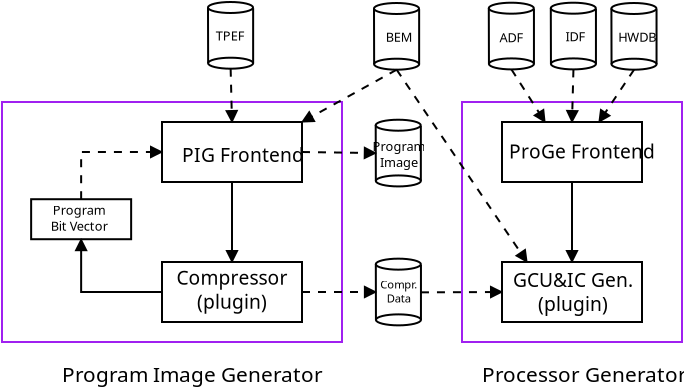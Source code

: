 <?xml version="1.0" encoding="UTF-8"?>
<dia:diagram xmlns:dia="http://www.lysator.liu.se/~alla/dia/">
  <dia:layer name="Background" visible="true">
    <dia:object type="Standard - Box" version="0" id="O0">
      <dia:attribute name="obj_pos">
        <dia:point val="11,12"/>
      </dia:attribute>
      <dia:attribute name="obj_bb">
        <dia:rectangle val="10.95,11.95;28.05,24.05"/>
      </dia:attribute>
      <dia:attribute name="elem_corner">
        <dia:point val="11,12"/>
      </dia:attribute>
      <dia:attribute name="elem_width">
        <dia:real val="17"/>
      </dia:attribute>
      <dia:attribute name="elem_height">
        <dia:real val="12"/>
      </dia:attribute>
      <dia:attribute name="border_color">
        <dia:color val="#a020f0"/>
      </dia:attribute>
      <dia:attribute name="show_background">
        <dia:boolean val="false"/>
      </dia:attribute>
    </dia:object>
    <dia:object type="Standard - Box" version="0" id="O1">
      <dia:attribute name="obj_pos">
        <dia:point val="19,13"/>
      </dia:attribute>
      <dia:attribute name="obj_bb">
        <dia:rectangle val="18.95,12.95;26.05,16.05"/>
      </dia:attribute>
      <dia:attribute name="elem_corner">
        <dia:point val="19,13"/>
      </dia:attribute>
      <dia:attribute name="elem_width">
        <dia:real val="7"/>
      </dia:attribute>
      <dia:attribute name="elem_height">
        <dia:real val="3"/>
      </dia:attribute>
      <dia:attribute name="show_background">
        <dia:boolean val="true"/>
      </dia:attribute>
    </dia:object>
    <dia:object type="Standard - Text" version="0" id="O2">
      <dia:attribute name="obj_pos">
        <dia:point val="20,15"/>
      </dia:attribute>
      <dia:attribute name="obj_bb">
        <dia:rectangle val="20,14.1;25.4,15.5"/>
      </dia:attribute>
      <dia:attribute name="text">
        <dia:composite type="text">
          <dia:attribute name="string">
            <dia:string>#PIG Frontend#</dia:string>
          </dia:attribute>
          <dia:attribute name="font">
            <dia:font family="sans" style="0" name="Helvetica"/>
          </dia:attribute>
          <dia:attribute name="height">
            <dia:real val="1.2"/>
          </dia:attribute>
          <dia:attribute name="pos">
            <dia:point val="20,15"/>
          </dia:attribute>
          <dia:attribute name="color">
            <dia:color val="#000000"/>
          </dia:attribute>
          <dia:attribute name="alignment">
            <dia:enum val="0"/>
          </dia:attribute>
        </dia:composite>
      </dia:attribute>
    </dia:object>
    <dia:object type="Standard - Box" version="0" id="O3">
      <dia:attribute name="obj_pos">
        <dia:point val="19,20"/>
      </dia:attribute>
      <dia:attribute name="obj_bb">
        <dia:rectangle val="18.95,19.95;26.05,23.05"/>
      </dia:attribute>
      <dia:attribute name="elem_corner">
        <dia:point val="19,20"/>
      </dia:attribute>
      <dia:attribute name="elem_width">
        <dia:real val="7"/>
      </dia:attribute>
      <dia:attribute name="elem_height">
        <dia:real val="3"/>
      </dia:attribute>
      <dia:attribute name="show_background">
        <dia:boolean val="true"/>
      </dia:attribute>
    </dia:object>
    <dia:object type="Standard - Line" version="0" id="O4">
      <dia:attribute name="obj_pos">
        <dia:point val="22.5,16"/>
      </dia:attribute>
      <dia:attribute name="obj_bb">
        <dia:rectangle val="22,15.95;23,20.05"/>
      </dia:attribute>
      <dia:attribute name="conn_endpoints">
        <dia:point val="22.5,16"/>
        <dia:point val="22.5,20"/>
      </dia:attribute>
      <dia:attribute name="numcp">
        <dia:int val="1"/>
      </dia:attribute>
      <dia:attribute name="end_arrow">
        <dia:enum val="3"/>
      </dia:attribute>
      <dia:attribute name="end_arrow_length">
        <dia:real val="0.5"/>
      </dia:attribute>
      <dia:attribute name="end_arrow_width">
        <dia:real val="0.5"/>
      </dia:attribute>
      <dia:connections>
        <dia:connection handle="0" to="O1" connection="6"/>
        <dia:connection handle="1" to="O3" connection="1"/>
      </dia:connections>
    </dia:object>
    <dia:object type="Standard - Text" version="0" id="O5">
      <dia:attribute name="obj_pos">
        <dia:point val="22.501,21.139"/>
      </dia:attribute>
      <dia:attribute name="obj_bb">
        <dia:rectangle val="20.051,20.239;24.951,22.839"/>
      </dia:attribute>
      <dia:attribute name="text">
        <dia:composite type="text">
          <dia:attribute name="string">
            <dia:string>#Compressor
(plugin)#</dia:string>
          </dia:attribute>
          <dia:attribute name="font">
            <dia:font family="sans" style="0" name="Helvetica"/>
          </dia:attribute>
          <dia:attribute name="height">
            <dia:real val="1.2"/>
          </dia:attribute>
          <dia:attribute name="pos">
            <dia:point val="22.501,21.139"/>
          </dia:attribute>
          <dia:attribute name="color">
            <dia:color val="#000000"/>
          </dia:attribute>
          <dia:attribute name="alignment">
            <dia:enum val="1"/>
          </dia:attribute>
        </dia:composite>
      </dia:attribute>
    </dia:object>
    <dia:object type="Standard - ZigZagLine" version="0" id="O6">
      <dia:attribute name="obj_pos">
        <dia:point val="14.957,16.861"/>
      </dia:attribute>
      <dia:attribute name="obj_bb">
        <dia:rectangle val="14.908,14;19.05,16.911"/>
      </dia:attribute>
      <dia:attribute name="orth_points">
        <dia:point val="14.957,16.861"/>
        <dia:point val="14.957,14.5"/>
        <dia:point val="19,14.5"/>
      </dia:attribute>
      <dia:attribute name="orth_orient">
        <dia:enum val="1"/>
        <dia:enum val="0"/>
      </dia:attribute>
      <dia:attribute name="line_style">
        <dia:enum val="1"/>
      </dia:attribute>
      <dia:attribute name="end_arrow">
        <dia:enum val="3"/>
      </dia:attribute>
      <dia:attribute name="end_arrow_length">
        <dia:real val="0.5"/>
      </dia:attribute>
      <dia:attribute name="end_arrow_width">
        <dia:real val="0.5"/>
      </dia:attribute>
      <dia:attribute name="dashlength">
        <dia:real val="0.4"/>
      </dia:attribute>
      <dia:connections>
        <dia:connection handle="0" to="O20" connection="1"/>
        <dia:connection handle="1" to="O1" connection="3"/>
      </dia:connections>
    </dia:object>
    <dia:object type="Standard - Text" version="0" id="O7">
      <dia:attribute name="obj_pos">
        <dia:point val="16.638,8.818"/>
      </dia:attribute>
      <dia:attribute name="obj_bb">
        <dia:rectangle val="16.638,8.218;16.638,9.168"/>
      </dia:attribute>
      <dia:attribute name="text">
        <dia:composite type="text">
          <dia:attribute name="string">
            <dia:string>##</dia:string>
          </dia:attribute>
          <dia:attribute name="font">
            <dia:font family="sans" style="0" name="Helvetica"/>
          </dia:attribute>
          <dia:attribute name="height">
            <dia:real val="0.8"/>
          </dia:attribute>
          <dia:attribute name="pos">
            <dia:point val="16.638,8.818"/>
          </dia:attribute>
          <dia:attribute name="color">
            <dia:color val="#000000"/>
          </dia:attribute>
          <dia:attribute name="alignment">
            <dia:enum val="0"/>
          </dia:attribute>
        </dia:composite>
      </dia:attribute>
    </dia:object>
    <dia:group>
      <dia:group>
        <dia:object type="Standard - Ellipse" version="0" id="O8">
          <dia:attribute name="obj_pos">
            <dia:point val="29.6,7.05"/>
          </dia:attribute>
          <dia:attribute name="obj_bb">
            <dia:rectangle val="29.55,7;31.9,7.65"/>
          </dia:attribute>
          <dia:attribute name="elem_corner">
            <dia:point val="29.6,7.05"/>
          </dia:attribute>
          <dia:attribute name="elem_width">
            <dia:real val="2.25"/>
          </dia:attribute>
          <dia:attribute name="elem_height">
            <dia:real val="0.55"/>
          </dia:attribute>
        </dia:object>
        <dia:object type="Standard - Ellipse" version="0" id="O9">
          <dia:attribute name="obj_pos">
            <dia:point val="29.607,9.835"/>
          </dia:attribute>
          <dia:attribute name="obj_bb">
            <dia:rectangle val="29.557,9.785;31.907,10.435"/>
          </dia:attribute>
          <dia:attribute name="elem_corner">
            <dia:point val="29.607,9.835"/>
          </dia:attribute>
          <dia:attribute name="elem_width">
            <dia:real val="2.25"/>
          </dia:attribute>
          <dia:attribute name="elem_height">
            <dia:real val="0.55"/>
          </dia:attribute>
        </dia:object>
        <dia:object type="Standard - Line" version="0" id="O10">
          <dia:attribute name="obj_pos">
            <dia:point val="29.6,7.325"/>
          </dia:attribute>
          <dia:attribute name="obj_bb">
            <dia:rectangle val="29.55,7.275;29.657,10.161"/>
          </dia:attribute>
          <dia:attribute name="conn_endpoints">
            <dia:point val="29.6,7.325"/>
            <dia:point val="29.607,10.11"/>
          </dia:attribute>
          <dia:attribute name="numcp">
            <dia:int val="1"/>
          </dia:attribute>
          <dia:connections>
            <dia:connection handle="0" to="O8" connection="3"/>
            <dia:connection handle="1" to="O9" connection="3"/>
          </dia:connections>
        </dia:object>
        <dia:object type="Standard - Line" version="0" id="O11">
          <dia:attribute name="obj_pos">
            <dia:point val="31.857,7.357"/>
          </dia:attribute>
          <dia:attribute name="obj_bb">
            <dia:rectangle val="31.807,7.307;31.907,10.16"/>
          </dia:attribute>
          <dia:attribute name="conn_endpoints">
            <dia:point val="31.857,7.357"/>
            <dia:point val="31.857,10.11"/>
          </dia:attribute>
          <dia:attribute name="numcp">
            <dia:int val="1"/>
          </dia:attribute>
          <dia:connections>
            <dia:connection handle="1" to="O9" connection="4"/>
          </dia:connections>
        </dia:object>
      </dia:group>
      <dia:object type="Standard - Text" version="0" id="O12">
        <dia:attribute name="obj_pos">
          <dia:point val="30.191,8.993"/>
        </dia:attribute>
        <dia:attribute name="obj_bb">
          <dia:rectangle val="30.191,8.393;31.491,9.343"/>
        </dia:attribute>
        <dia:attribute name="text">
          <dia:composite type="text">
            <dia:attribute name="string">
              <dia:string>#BEM#</dia:string>
            </dia:attribute>
            <dia:attribute name="font">
              <dia:font family="sans" style="0" name="Helvetica"/>
            </dia:attribute>
            <dia:attribute name="height">
              <dia:real val="0.8"/>
            </dia:attribute>
            <dia:attribute name="pos">
              <dia:point val="30.191,8.993"/>
            </dia:attribute>
            <dia:attribute name="color">
              <dia:color val="#000000"/>
            </dia:attribute>
            <dia:attribute name="alignment">
              <dia:enum val="0"/>
            </dia:attribute>
          </dia:composite>
        </dia:attribute>
      </dia:object>
    </dia:group>
    <dia:group>
      <dia:group>
        <dia:object type="Standard - Ellipse" version="0" id="O13">
          <dia:attribute name="obj_pos">
            <dia:point val="21.3,7"/>
          </dia:attribute>
          <dia:attribute name="obj_bb">
            <dia:rectangle val="21.25,6.95;23.6,7.6"/>
          </dia:attribute>
          <dia:attribute name="elem_corner">
            <dia:point val="21.3,7"/>
          </dia:attribute>
          <dia:attribute name="elem_width">
            <dia:real val="2.25"/>
          </dia:attribute>
          <dia:attribute name="elem_height">
            <dia:real val="0.55"/>
          </dia:attribute>
        </dia:object>
        <dia:object type="Standard - Ellipse" version="0" id="O14">
          <dia:attribute name="obj_pos">
            <dia:point val="21.307,9.785"/>
          </dia:attribute>
          <dia:attribute name="obj_bb">
            <dia:rectangle val="21.257,9.735;23.607,10.385"/>
          </dia:attribute>
          <dia:attribute name="elem_corner">
            <dia:point val="21.307,9.785"/>
          </dia:attribute>
          <dia:attribute name="elem_width">
            <dia:real val="2.25"/>
          </dia:attribute>
          <dia:attribute name="elem_height">
            <dia:real val="0.55"/>
          </dia:attribute>
        </dia:object>
        <dia:object type="Standard - Line" version="0" id="O15">
          <dia:attribute name="obj_pos">
            <dia:point val="21.3,7.275"/>
          </dia:attribute>
          <dia:attribute name="obj_bb">
            <dia:rectangle val="21.25,7.225;21.357,10.111"/>
          </dia:attribute>
          <dia:attribute name="conn_endpoints">
            <dia:point val="21.3,7.275"/>
            <dia:point val="21.307,10.06"/>
          </dia:attribute>
          <dia:attribute name="numcp">
            <dia:int val="1"/>
          </dia:attribute>
          <dia:connections>
            <dia:connection handle="0" to="O13" connection="3"/>
            <dia:connection handle="1" to="O14" connection="3"/>
          </dia:connections>
        </dia:object>
        <dia:object type="Standard - Line" version="0" id="O16">
          <dia:attribute name="obj_pos">
            <dia:point val="23.557,7.307"/>
          </dia:attribute>
          <dia:attribute name="obj_bb">
            <dia:rectangle val="23.507,7.257;23.607,10.11"/>
          </dia:attribute>
          <dia:attribute name="conn_endpoints">
            <dia:point val="23.557,7.307"/>
            <dia:point val="23.557,10.06"/>
          </dia:attribute>
          <dia:attribute name="numcp">
            <dia:int val="1"/>
          </dia:attribute>
          <dia:connections>
            <dia:connection handle="1" to="O14" connection="4"/>
          </dia:connections>
        </dia:object>
      </dia:group>
      <dia:object type="Standard - Text" version="0" id="O17">
        <dia:attribute name="obj_pos">
          <dia:point val="21.684,8.925"/>
        </dia:attribute>
        <dia:attribute name="obj_bb">
          <dia:rectangle val="21.684,8.325;23.184,9.275"/>
        </dia:attribute>
        <dia:attribute name="text">
          <dia:composite type="text">
            <dia:attribute name="string">
              <dia:string>#TPEF#</dia:string>
            </dia:attribute>
            <dia:attribute name="font">
              <dia:font family="sans" style="0" name="Helvetica"/>
            </dia:attribute>
            <dia:attribute name="height">
              <dia:real val="0.8"/>
            </dia:attribute>
            <dia:attribute name="pos">
              <dia:point val="21.684,8.925"/>
            </dia:attribute>
            <dia:attribute name="color">
              <dia:color val="#000000"/>
            </dia:attribute>
            <dia:attribute name="alignment">
              <dia:enum val="0"/>
            </dia:attribute>
          </dia:composite>
        </dia:attribute>
      </dia:object>
    </dia:group>
    <dia:object type="Standard - Line" version="0" id="O18">
      <dia:attribute name="obj_pos">
        <dia:point val="30.732,10.385"/>
      </dia:attribute>
      <dia:attribute name="obj_bb">
        <dia:rectangle val="25.714,10.318;30.799,13.462"/>
      </dia:attribute>
      <dia:attribute name="conn_endpoints">
        <dia:point val="30.732,10.385"/>
        <dia:point val="26,13"/>
      </dia:attribute>
      <dia:attribute name="numcp">
        <dia:int val="1"/>
      </dia:attribute>
      <dia:attribute name="line_style">
        <dia:enum val="1"/>
      </dia:attribute>
      <dia:attribute name="end_arrow">
        <dia:enum val="3"/>
      </dia:attribute>
      <dia:attribute name="end_arrow_length">
        <dia:real val="0.5"/>
      </dia:attribute>
      <dia:attribute name="end_arrow_width">
        <dia:real val="0.5"/>
      </dia:attribute>
      <dia:attribute name="dashlength">
        <dia:real val="0.4"/>
      </dia:attribute>
      <dia:connections>
        <dia:connection handle="0" to="O9" connection="6"/>
        <dia:connection handle="1" to="O1" connection="2"/>
      </dia:connections>
    </dia:object>
    <dia:object type="Standard - Line" version="0" id="O19">
      <dia:attribute name="obj_pos">
        <dia:point val="22.432,10.335"/>
      </dia:attribute>
      <dia:attribute name="obj_bb">
        <dia:rectangle val="21.999,10.284;23.001,13.063"/>
      </dia:attribute>
      <dia:attribute name="conn_endpoints">
        <dia:point val="22.432,10.335"/>
        <dia:point val="22.5,13"/>
      </dia:attribute>
      <dia:attribute name="numcp">
        <dia:int val="1"/>
      </dia:attribute>
      <dia:attribute name="line_style">
        <dia:enum val="1"/>
      </dia:attribute>
      <dia:attribute name="end_arrow">
        <dia:enum val="3"/>
      </dia:attribute>
      <dia:attribute name="end_arrow_length">
        <dia:real val="0.5"/>
      </dia:attribute>
      <dia:attribute name="end_arrow_width">
        <dia:real val="0.5"/>
      </dia:attribute>
      <dia:attribute name="dashlength">
        <dia:real val="0.4"/>
      </dia:attribute>
      <dia:connections>
        <dia:connection handle="0" to="O14" connection="6"/>
        <dia:connection handle="1" to="O1" connection="1"/>
      </dia:connections>
    </dia:object>
    <dia:object type="Standard - Box" version="0" id="O20">
      <dia:attribute name="obj_pos">
        <dia:point val="12.457,16.861"/>
      </dia:attribute>
      <dia:attribute name="obj_bb">
        <dia:rectangle val="12.408,16.811;17.508,18.911"/>
      </dia:attribute>
      <dia:attribute name="elem_corner">
        <dia:point val="12.457,16.861"/>
      </dia:attribute>
      <dia:attribute name="elem_width">
        <dia:real val="5"/>
      </dia:attribute>
      <dia:attribute name="elem_height">
        <dia:real val="2"/>
      </dia:attribute>
      <dia:attribute name="show_background">
        <dia:boolean val="true"/>
      </dia:attribute>
    </dia:object>
    <dia:object type="Standard - Text" version="0" id="O21">
      <dia:attribute name="obj_pos">
        <dia:point val="14.859,17.638"/>
      </dia:attribute>
      <dia:attribute name="obj_bb">
        <dia:rectangle val="13.609,17.038;16.109,18.788"/>
      </dia:attribute>
      <dia:attribute name="text">
        <dia:composite type="text">
          <dia:attribute name="string">
            <dia:string>#Program
Bit Vector#</dia:string>
          </dia:attribute>
          <dia:attribute name="font">
            <dia:font family="sans" style="0" name="Helvetica"/>
          </dia:attribute>
          <dia:attribute name="height">
            <dia:real val="0.8"/>
          </dia:attribute>
          <dia:attribute name="pos">
            <dia:point val="14.859,17.638"/>
          </dia:attribute>
          <dia:attribute name="color">
            <dia:color val="#000000"/>
          </dia:attribute>
          <dia:attribute name="alignment">
            <dia:enum val="1"/>
          </dia:attribute>
        </dia:composite>
      </dia:attribute>
    </dia:object>
    <dia:object type="Standard - ZigZagLine" version="0" id="O22">
      <dia:attribute name="obj_pos">
        <dia:point val="19,21.5"/>
      </dia:attribute>
      <dia:attribute name="obj_bb">
        <dia:rectangle val="14.457,18.811;19.05,21.55"/>
      </dia:attribute>
      <dia:attribute name="orth_points">
        <dia:point val="19,21.5"/>
        <dia:point val="14.957,21.5"/>
        <dia:point val="14.957,18.861"/>
      </dia:attribute>
      <dia:attribute name="orth_orient">
        <dia:enum val="0"/>
        <dia:enum val="1"/>
      </dia:attribute>
      <dia:attribute name="end_arrow">
        <dia:enum val="3"/>
      </dia:attribute>
      <dia:attribute name="end_arrow_length">
        <dia:real val="0.5"/>
      </dia:attribute>
      <dia:attribute name="end_arrow_width">
        <dia:real val="0.5"/>
      </dia:attribute>
      <dia:connections>
        <dia:connection handle="0" to="O3" connection="3"/>
        <dia:connection handle="1" to="O20" connection="6"/>
      </dia:connections>
    </dia:object>
    <dia:group>
      <dia:object type="Standard - Ellipse" version="0" id="O23">
        <dia:attribute name="obj_pos">
          <dia:point val="29.685,12.886"/>
        </dia:attribute>
        <dia:attribute name="obj_bb">
          <dia:rectangle val="29.635,12.836;31.985,13.486"/>
        </dia:attribute>
        <dia:attribute name="elem_corner">
          <dia:point val="29.685,12.886"/>
        </dia:attribute>
        <dia:attribute name="elem_width">
          <dia:real val="2.25"/>
        </dia:attribute>
        <dia:attribute name="elem_height">
          <dia:real val="0.55"/>
        </dia:attribute>
      </dia:object>
      <dia:object type="Standard - Ellipse" version="0" id="O24">
        <dia:attribute name="obj_pos">
          <dia:point val="29.692,15.671"/>
        </dia:attribute>
        <dia:attribute name="obj_bb">
          <dia:rectangle val="29.642,15.621;31.992,16.271"/>
        </dia:attribute>
        <dia:attribute name="elem_corner">
          <dia:point val="29.692,15.671"/>
        </dia:attribute>
        <dia:attribute name="elem_width">
          <dia:real val="2.25"/>
        </dia:attribute>
        <dia:attribute name="elem_height">
          <dia:real val="0.55"/>
        </dia:attribute>
      </dia:object>
      <dia:object type="Standard - Line" version="0" id="O25">
        <dia:attribute name="obj_pos">
          <dia:point val="29.685,13.161"/>
        </dia:attribute>
        <dia:attribute name="obj_bb">
          <dia:rectangle val="29.635,13.111;29.742,15.996"/>
        </dia:attribute>
        <dia:attribute name="conn_endpoints">
          <dia:point val="29.685,13.161"/>
          <dia:point val="29.692,15.946"/>
        </dia:attribute>
        <dia:attribute name="numcp">
          <dia:int val="1"/>
        </dia:attribute>
        <dia:connections>
          <dia:connection handle="0" to="O23" connection="3"/>
          <dia:connection handle="1" to="O24" connection="3"/>
        </dia:connections>
      </dia:object>
      <dia:object type="Standard - Line" version="0" id="O26">
        <dia:attribute name="obj_pos">
          <dia:point val="31.942,13.193"/>
        </dia:attribute>
        <dia:attribute name="obj_bb">
          <dia:rectangle val="31.892,13.143;31.992,15.996"/>
        </dia:attribute>
        <dia:attribute name="conn_endpoints">
          <dia:point val="31.942,13.193"/>
          <dia:point val="31.942,15.946"/>
        </dia:attribute>
        <dia:attribute name="numcp">
          <dia:int val="1"/>
        </dia:attribute>
        <dia:connections>
          <dia:connection handle="1" to="O24" connection="4"/>
        </dia:connections>
      </dia:object>
    </dia:group>
    <dia:object type="Standard - Text" version="0" id="O27">
      <dia:attribute name="obj_pos">
        <dia:point val="30.849,14.449"/>
      </dia:attribute>
      <dia:attribute name="obj_bb">
        <dia:rectangle val="29.749,13.849;31.949,15.599"/>
      </dia:attribute>
      <dia:attribute name="text">
        <dia:composite type="text">
          <dia:attribute name="string">
            <dia:string>#Program
Image#</dia:string>
          </dia:attribute>
          <dia:attribute name="font">
            <dia:font family="sans" style="0" name="Helvetica"/>
          </dia:attribute>
          <dia:attribute name="height">
            <dia:real val="0.8"/>
          </dia:attribute>
          <dia:attribute name="pos">
            <dia:point val="30.849,14.449"/>
          </dia:attribute>
          <dia:attribute name="color">
            <dia:color val="#000000"/>
          </dia:attribute>
          <dia:attribute name="alignment">
            <dia:enum val="1"/>
          </dia:attribute>
        </dia:composite>
      </dia:attribute>
    </dia:object>
    <dia:object type="Standard - Line" version="0" id="O28">
      <dia:attribute name="obj_pos">
        <dia:point val="26,14.5"/>
      </dia:attribute>
      <dia:attribute name="obj_bb">
        <dia:rectangle val="25.949,14.053;29.746,15.054"/>
      </dia:attribute>
      <dia:attribute name="conn_endpoints">
        <dia:point val="26,14.5"/>
        <dia:point val="29.688,14.554"/>
      </dia:attribute>
      <dia:attribute name="numcp">
        <dia:int val="1"/>
      </dia:attribute>
      <dia:attribute name="line_style">
        <dia:enum val="1"/>
      </dia:attribute>
      <dia:attribute name="end_arrow">
        <dia:enum val="3"/>
      </dia:attribute>
      <dia:attribute name="end_arrow_length">
        <dia:real val="0.5"/>
      </dia:attribute>
      <dia:attribute name="end_arrow_width">
        <dia:real val="0.5"/>
      </dia:attribute>
      <dia:attribute name="dashlength">
        <dia:real val="0.4"/>
      </dia:attribute>
      <dia:connections>
        <dia:connection handle="0" to="O1" connection="4"/>
        <dia:connection handle="1" to="O25" connection="0"/>
      </dia:connections>
    </dia:object>
    <dia:group>
      <dia:object type="Standard - Ellipse" version="0" id="O29">
        <dia:attribute name="obj_pos">
          <dia:point val="29.691,19.833"/>
        </dia:attribute>
        <dia:attribute name="obj_bb">
          <dia:rectangle val="29.641,19.783;31.991,20.433"/>
        </dia:attribute>
        <dia:attribute name="elem_corner">
          <dia:point val="29.691,19.833"/>
        </dia:attribute>
        <dia:attribute name="elem_width">
          <dia:real val="2.25"/>
        </dia:attribute>
        <dia:attribute name="elem_height">
          <dia:real val="0.55"/>
        </dia:attribute>
      </dia:object>
      <dia:object type="Standard - Ellipse" version="0" id="O30">
        <dia:attribute name="obj_pos">
          <dia:point val="29.697,22.618"/>
        </dia:attribute>
        <dia:attribute name="obj_bb">
          <dia:rectangle val="29.647,22.568;31.997,23.218"/>
        </dia:attribute>
        <dia:attribute name="elem_corner">
          <dia:point val="29.697,22.618"/>
        </dia:attribute>
        <dia:attribute name="elem_width">
          <dia:real val="2.25"/>
        </dia:attribute>
        <dia:attribute name="elem_height">
          <dia:real val="0.55"/>
        </dia:attribute>
      </dia:object>
      <dia:object type="Standard - Line" version="0" id="O31">
        <dia:attribute name="obj_pos">
          <dia:point val="29.691,20.108"/>
        </dia:attribute>
        <dia:attribute name="obj_bb">
          <dia:rectangle val="29.641,20.058;29.747,22.943"/>
        </dia:attribute>
        <dia:attribute name="conn_endpoints">
          <dia:point val="29.691,20.108"/>
          <dia:point val="29.697,22.893"/>
        </dia:attribute>
        <dia:attribute name="numcp">
          <dia:int val="1"/>
        </dia:attribute>
        <dia:connections>
          <dia:connection handle="0" to="O29" connection="3"/>
          <dia:connection handle="1" to="O30" connection="3"/>
        </dia:connections>
      </dia:object>
      <dia:object type="Standard - Line" version="0" id="O32">
        <dia:attribute name="obj_pos">
          <dia:point val="31.948,20.14"/>
        </dia:attribute>
        <dia:attribute name="obj_bb">
          <dia:rectangle val="31.897,20.09;31.998,22.943"/>
        </dia:attribute>
        <dia:attribute name="conn_endpoints">
          <dia:point val="31.948,20.14"/>
          <dia:point val="31.947,22.893"/>
        </dia:attribute>
        <dia:attribute name="numcp">
          <dia:int val="1"/>
        </dia:attribute>
        <dia:connections>
          <dia:connection handle="1" to="O30" connection="4"/>
        </dia:connections>
      </dia:object>
    </dia:group>
    <dia:object type="Standard - Text" version="0" id="O33">
      <dia:attribute name="obj_pos">
        <dia:point val="30.838,21.33"/>
      </dia:attribute>
      <dia:attribute name="obj_bb">
        <dia:rectangle val="29.988,20.78;31.688,22.33"/>
      </dia:attribute>
      <dia:attribute name="text">
        <dia:composite type="text">
          <dia:attribute name="string">
            <dia:string>#Compr.
Data#</dia:string>
          </dia:attribute>
          <dia:attribute name="font">
            <dia:font family="sans" style="0" name="Helvetica"/>
          </dia:attribute>
          <dia:attribute name="height">
            <dia:real val="0.7"/>
          </dia:attribute>
          <dia:attribute name="pos">
            <dia:point val="30.838,21.33"/>
          </dia:attribute>
          <dia:attribute name="color">
            <dia:color val="#000000"/>
          </dia:attribute>
          <dia:attribute name="alignment">
            <dia:enum val="1"/>
          </dia:attribute>
        </dia:composite>
      </dia:attribute>
    </dia:object>
    <dia:object type="Standard - Line" version="0" id="O34">
      <dia:attribute name="obj_pos">
        <dia:point val="26,21.5"/>
      </dia:attribute>
      <dia:attribute name="obj_bb">
        <dia:rectangle val="25.95,21.0;29.744,22.0"/>
      </dia:attribute>
      <dia:attribute name="conn_endpoints">
        <dia:point val="26,21.5"/>
        <dia:point val="29.694,21.5"/>
      </dia:attribute>
      <dia:attribute name="numcp">
        <dia:int val="1"/>
      </dia:attribute>
      <dia:attribute name="line_style">
        <dia:enum val="1"/>
      </dia:attribute>
      <dia:attribute name="end_arrow">
        <dia:enum val="3"/>
      </dia:attribute>
      <dia:attribute name="end_arrow_length">
        <dia:real val="0.5"/>
      </dia:attribute>
      <dia:attribute name="end_arrow_width">
        <dia:real val="0.5"/>
      </dia:attribute>
      <dia:attribute name="dashlength">
        <dia:real val="0.4"/>
      </dia:attribute>
      <dia:connections>
        <dia:connection handle="0" to="O3" connection="4"/>
        <dia:connection handle="1" to="O31" connection="0"/>
      </dia:connections>
    </dia:object>
    <dia:object type="Standard - Line" version="0" id="O35">
      <dia:attribute name="obj_pos">
        <dia:point val="31.948,21.517"/>
      </dia:attribute>
      <dia:attribute name="obj_bb">
        <dia:rectangle val="31.897,21.0;36.052,22.0"/>
      </dia:attribute>
      <dia:attribute name="conn_endpoints">
        <dia:point val="31.948,21.517"/>
        <dia:point val="36,21.5"/>
      </dia:attribute>
      <dia:attribute name="numcp">
        <dia:int val="1"/>
      </dia:attribute>
      <dia:attribute name="line_style">
        <dia:enum val="1"/>
      </dia:attribute>
      <dia:attribute name="end_arrow">
        <dia:enum val="3"/>
      </dia:attribute>
      <dia:attribute name="end_arrow_length">
        <dia:real val="0.5"/>
      </dia:attribute>
      <dia:attribute name="end_arrow_width">
        <dia:real val="0.5"/>
      </dia:attribute>
      <dia:attribute name="dashlength">
        <dia:real val="0.4"/>
      </dia:attribute>
      <dia:connections>
        <dia:connection handle="0" to="O32" connection="0"/>
        <dia:connection handle="1" to="O36" connection="3"/>
      </dia:connections>
    </dia:object>
    <dia:group>
      <dia:object type="Standard - Box" version="0" id="O36">
        <dia:attribute name="obj_pos">
          <dia:point val="36,20"/>
        </dia:attribute>
        <dia:attribute name="obj_bb">
          <dia:rectangle val="35.95,19.95;43.05,23.05"/>
        </dia:attribute>
        <dia:attribute name="elem_corner">
          <dia:point val="36,20"/>
        </dia:attribute>
        <dia:attribute name="elem_width">
          <dia:real val="7"/>
        </dia:attribute>
        <dia:attribute name="elem_height">
          <dia:real val="3"/>
        </dia:attribute>
        <dia:attribute name="show_background">
          <dia:boolean val="true"/>
        </dia:attribute>
      </dia:object>
      <dia:object type="Standard - Text" version="0" id="O37">
        <dia:attribute name="obj_pos">
          <dia:point val="39.55,21.25"/>
        </dia:attribute>
        <dia:attribute name="obj_bb">
          <dia:rectangle val="36.7,20.35;42.4,22.95"/>
        </dia:attribute>
        <dia:attribute name="text">
          <dia:composite type="text">
            <dia:attribute name="string">
              <dia:string>#GCU&amp;IC Gen.
(plugin)#</dia:string>
            </dia:attribute>
            <dia:attribute name="font">
              <dia:font family="sans" style="0" name="Helvetica"/>
            </dia:attribute>
            <dia:attribute name="height">
              <dia:real val="1.2"/>
            </dia:attribute>
            <dia:attribute name="pos">
              <dia:point val="39.55,21.25"/>
            </dia:attribute>
            <dia:attribute name="color">
              <dia:color val="#000000"/>
            </dia:attribute>
            <dia:attribute name="alignment">
              <dia:enum val="1"/>
            </dia:attribute>
          </dia:composite>
        </dia:attribute>
      </dia:object>
    </dia:group>
    <dia:group>
      <dia:object type="Standard - Box" version="0" id="O38">
        <dia:attribute name="obj_pos">
          <dia:point val="36,13"/>
        </dia:attribute>
        <dia:attribute name="obj_bb">
          <dia:rectangle val="35.95,12.95;43.05,16.05"/>
        </dia:attribute>
        <dia:attribute name="elem_corner">
          <dia:point val="36,13"/>
        </dia:attribute>
        <dia:attribute name="elem_width">
          <dia:real val="7"/>
        </dia:attribute>
        <dia:attribute name="elem_height">
          <dia:real val="3"/>
        </dia:attribute>
        <dia:attribute name="show_background">
          <dia:boolean val="true"/>
        </dia:attribute>
      </dia:object>
      <dia:object type="Standard - Text" version="0" id="O39">
        <dia:attribute name="obj_pos">
          <dia:point val="36.352,14.827"/>
        </dia:attribute>
        <dia:attribute name="obj_bb">
          <dia:rectangle val="36.352,13.927;42.803,15.327"/>
        </dia:attribute>
        <dia:attribute name="text">
          <dia:composite type="text">
            <dia:attribute name="string">
              <dia:string>#ProGe Frontend#</dia:string>
            </dia:attribute>
            <dia:attribute name="font">
              <dia:font family="sans" style="0" name="Helvetica"/>
            </dia:attribute>
            <dia:attribute name="height">
              <dia:real val="1.2"/>
            </dia:attribute>
            <dia:attribute name="pos">
              <dia:point val="36.352,14.827"/>
            </dia:attribute>
            <dia:attribute name="color">
              <dia:color val="#000000"/>
            </dia:attribute>
            <dia:attribute name="alignment">
              <dia:enum val="0"/>
            </dia:attribute>
          </dia:composite>
        </dia:attribute>
      </dia:object>
    </dia:group>
    <dia:object type="Standard - Line" version="0" id="O40">
      <dia:attribute name="obj_pos">
        <dia:point val="39.5,16"/>
      </dia:attribute>
      <dia:attribute name="obj_bb">
        <dia:rectangle val="39,15.95;40,20.05"/>
      </dia:attribute>
      <dia:attribute name="conn_endpoints">
        <dia:point val="39.5,16"/>
        <dia:point val="39.5,20"/>
      </dia:attribute>
      <dia:attribute name="numcp">
        <dia:int val="1"/>
      </dia:attribute>
      <dia:attribute name="end_arrow">
        <dia:enum val="3"/>
      </dia:attribute>
      <dia:attribute name="end_arrow_length">
        <dia:real val="0.5"/>
      </dia:attribute>
      <dia:attribute name="end_arrow_width">
        <dia:real val="0.5"/>
      </dia:attribute>
      <dia:connections>
        <dia:connection handle="0" to="O38" connection="6"/>
        <dia:connection handle="1" to="O36" connection="1"/>
      </dia:connections>
    </dia:object>
    <dia:object type="Standard - Box" version="0" id="O41">
      <dia:attribute name="obj_pos">
        <dia:point val="34,12"/>
      </dia:attribute>
      <dia:attribute name="obj_bb">
        <dia:rectangle val="33.95,11.95;45.05,24.05"/>
      </dia:attribute>
      <dia:attribute name="elem_corner">
        <dia:point val="34,12"/>
      </dia:attribute>
      <dia:attribute name="elem_width">
        <dia:real val="11"/>
      </dia:attribute>
      <dia:attribute name="elem_height">
        <dia:real val="12"/>
      </dia:attribute>
      <dia:attribute name="border_color">
        <dia:color val="#a020f0"/>
      </dia:attribute>
      <dia:attribute name="show_background">
        <dia:boolean val="false"/>
      </dia:attribute>
    </dia:object>
    <dia:object type="Standard - Text" version="0" id="O42">
      <dia:attribute name="obj_pos">
        <dia:point val="35,26"/>
      </dia:attribute>
      <dia:attribute name="obj_bb">
        <dia:rectangle val="35,25.05;43.85,26.55"/>
      </dia:attribute>
      <dia:attribute name="text">
        <dia:composite type="text">
          <dia:attribute name="string">
            <dia:string>#Processor Generator#</dia:string>
          </dia:attribute>
          <dia:attribute name="font">
            <dia:font family="sans" style="0" name="Helvetica"/>
          </dia:attribute>
          <dia:attribute name="height">
            <dia:real val="1.3"/>
          </dia:attribute>
          <dia:attribute name="pos">
            <dia:point val="35,26"/>
          </dia:attribute>
          <dia:attribute name="color">
            <dia:color val="#000000"/>
          </dia:attribute>
          <dia:attribute name="alignment">
            <dia:enum val="0"/>
          </dia:attribute>
        </dia:composite>
      </dia:attribute>
    </dia:object>
    <dia:object type="Standard - Text" version="0" id="O43">
      <dia:attribute name="obj_pos">
        <dia:point val="14,26"/>
      </dia:attribute>
      <dia:attribute name="obj_bb">
        <dia:rectangle val="14,25.05;25.25,26.55"/>
      </dia:attribute>
      <dia:attribute name="text">
        <dia:composite type="text">
          <dia:attribute name="string">
            <dia:string>#Program Image Generator#</dia:string>
          </dia:attribute>
          <dia:attribute name="font">
            <dia:font family="sans" style="0" name="Helvetica"/>
          </dia:attribute>
          <dia:attribute name="height">
            <dia:real val="1.3"/>
          </dia:attribute>
          <dia:attribute name="pos">
            <dia:point val="14,26"/>
          </dia:attribute>
          <dia:attribute name="color">
            <dia:color val="#000000"/>
          </dia:attribute>
          <dia:attribute name="alignment">
            <dia:enum val="0"/>
          </dia:attribute>
        </dia:composite>
      </dia:attribute>
    </dia:object>
    <dia:object type="Standard - Line" version="0" id="O44">
      <dia:attribute name="obj_pos">
        <dia:point val="36.472,10.37"/>
      </dia:attribute>
      <dia:attribute name="obj_bb">
        <dia:rectangle val="36.403,10.301;38.598,13.311"/>
      </dia:attribute>
      <dia:attribute name="conn_endpoints">
        <dia:point val="36.472,10.37"/>
        <dia:point val="38.15,13"/>
      </dia:attribute>
      <dia:attribute name="numcp">
        <dia:int val="1"/>
      </dia:attribute>
      <dia:attribute name="line_style">
        <dia:enum val="1"/>
      </dia:attribute>
      <dia:attribute name="end_arrow">
        <dia:enum val="3"/>
      </dia:attribute>
      <dia:attribute name="end_arrow_length">
        <dia:real val="0.5"/>
      </dia:attribute>
      <dia:attribute name="end_arrow_width">
        <dia:real val="0.5"/>
      </dia:attribute>
      <dia:attribute name="dashlength">
        <dia:real val="0.4"/>
      </dia:attribute>
      <dia:connections>
        <dia:connection handle="0" to="O53" connection="6"/>
      </dia:connections>
    </dia:object>
    <dia:object type="Standard - Line" version="0" id="O45">
      <dia:attribute name="obj_pos">
        <dia:point val="39.572,10.37"/>
      </dia:attribute>
      <dia:attribute name="obj_bb">
        <dia:rectangle val="38.999,10.319;40.001,13.064"/>
      </dia:attribute>
      <dia:attribute name="conn_endpoints">
        <dia:point val="39.572,10.37"/>
        <dia:point val="39.5,13"/>
      </dia:attribute>
      <dia:attribute name="numcp">
        <dia:int val="1"/>
      </dia:attribute>
      <dia:attribute name="line_style">
        <dia:enum val="1"/>
      </dia:attribute>
      <dia:attribute name="end_arrow">
        <dia:enum val="3"/>
      </dia:attribute>
      <dia:attribute name="end_arrow_length">
        <dia:real val="0.5"/>
      </dia:attribute>
      <dia:attribute name="end_arrow_width">
        <dia:real val="0.5"/>
      </dia:attribute>
      <dia:attribute name="dashlength">
        <dia:real val="0.4"/>
      </dia:attribute>
      <dia:connections>
        <dia:connection handle="0" to="O58" connection="6"/>
        <dia:connection handle="1" to="O38" connection="1"/>
      </dia:connections>
    </dia:object>
    <dia:object type="Standard - Line" version="0" id="O46">
      <dia:attribute name="obj_pos">
        <dia:point val="30.732,10.385"/>
      </dia:attribute>
      <dia:attribute name="obj_bb">
        <dia:rectangle val="30.662,10.316;37.692,20.322"/>
      </dia:attribute>
      <dia:attribute name="conn_endpoints">
        <dia:point val="30.732,10.385"/>
        <dia:point val="37.25,20"/>
      </dia:attribute>
      <dia:attribute name="numcp">
        <dia:int val="1"/>
      </dia:attribute>
      <dia:attribute name="line_style">
        <dia:enum val="1"/>
      </dia:attribute>
      <dia:attribute name="end_arrow">
        <dia:enum val="3"/>
      </dia:attribute>
      <dia:attribute name="end_arrow_length">
        <dia:real val="0.5"/>
      </dia:attribute>
      <dia:attribute name="end_arrow_width">
        <dia:real val="0.5"/>
      </dia:attribute>
      <dia:attribute name="dashlength">
        <dia:real val="0.4"/>
      </dia:attribute>
      <dia:connections>
        <dia:connection handle="0" to="O9" connection="6"/>
      </dia:connections>
    </dia:object>
    <dia:group>
      <dia:group>
        <dia:object type="Standard - Ellipse" version="0" id="O47">
          <dia:attribute name="obj_pos">
            <dia:point val="41.47,7.05"/>
          </dia:attribute>
          <dia:attribute name="obj_bb">
            <dia:rectangle val="41.42,7;43.77,7.65"/>
          </dia:attribute>
          <dia:attribute name="elem_corner">
            <dia:point val="41.47,7.05"/>
          </dia:attribute>
          <dia:attribute name="elem_width">
            <dia:real val="2.25"/>
          </dia:attribute>
          <dia:attribute name="elem_height">
            <dia:real val="0.55"/>
          </dia:attribute>
        </dia:object>
        <dia:object type="Standard - Ellipse" version="0" id="O48">
          <dia:attribute name="obj_pos">
            <dia:point val="41.477,9.835"/>
          </dia:attribute>
          <dia:attribute name="obj_bb">
            <dia:rectangle val="41.427,9.785;43.777,10.435"/>
          </dia:attribute>
          <dia:attribute name="elem_corner">
            <dia:point val="41.477,9.835"/>
          </dia:attribute>
          <dia:attribute name="elem_width">
            <dia:real val="2.25"/>
          </dia:attribute>
          <dia:attribute name="elem_height">
            <dia:real val="0.55"/>
          </dia:attribute>
        </dia:object>
        <dia:object type="Standard - Line" version="0" id="O49">
          <dia:attribute name="obj_pos">
            <dia:point val="41.47,7.325"/>
          </dia:attribute>
          <dia:attribute name="obj_bb">
            <dia:rectangle val="41.42,7.275;41.527,10.161"/>
          </dia:attribute>
          <dia:attribute name="conn_endpoints">
            <dia:point val="41.47,7.325"/>
            <dia:point val="41.477,10.11"/>
          </dia:attribute>
          <dia:attribute name="numcp">
            <dia:int val="1"/>
          </dia:attribute>
          <dia:connections>
            <dia:connection handle="0" to="O47" connection="3"/>
            <dia:connection handle="1" to="O48" connection="3"/>
          </dia:connections>
        </dia:object>
        <dia:object type="Standard - Line" version="0" id="O50">
          <dia:attribute name="obj_pos">
            <dia:point val="43.727,7.357"/>
          </dia:attribute>
          <dia:attribute name="obj_bb">
            <dia:rectangle val="43.677,7.307;43.777,10.16"/>
          </dia:attribute>
          <dia:attribute name="conn_endpoints">
            <dia:point val="43.727,7.357"/>
            <dia:point val="43.727,10.11"/>
          </dia:attribute>
          <dia:attribute name="numcp">
            <dia:int val="1"/>
          </dia:attribute>
          <dia:connections>
            <dia:connection handle="1" to="O48" connection="4"/>
          </dia:connections>
        </dia:object>
      </dia:group>
      <dia:object type="Standard - Text" version="0" id="O51">
        <dia:attribute name="obj_pos">
          <dia:point val="41.811,8.993"/>
        </dia:attribute>
        <dia:attribute name="obj_bb">
          <dia:rectangle val="41.811,8.393;43.561,9.343"/>
        </dia:attribute>
        <dia:attribute name="text">
          <dia:composite type="text">
            <dia:attribute name="string">
              <dia:string>#HWDB#</dia:string>
            </dia:attribute>
            <dia:attribute name="font">
              <dia:font family="sans" style="0" name="Helvetica"/>
            </dia:attribute>
            <dia:attribute name="height">
              <dia:real val="0.8"/>
            </dia:attribute>
            <dia:attribute name="pos">
              <dia:point val="41.811,8.993"/>
            </dia:attribute>
            <dia:attribute name="color">
              <dia:color val="#000000"/>
            </dia:attribute>
            <dia:attribute name="alignment">
              <dia:enum val="0"/>
            </dia:attribute>
          </dia:composite>
        </dia:attribute>
      </dia:object>
    </dia:group>
    <dia:group>
      <dia:group>
        <dia:object type="Standard - Ellipse" version="0" id="O52">
          <dia:attribute name="obj_pos">
            <dia:point val="35.34,7.035"/>
          </dia:attribute>
          <dia:attribute name="obj_bb">
            <dia:rectangle val="35.29,6.985;37.64,7.635"/>
          </dia:attribute>
          <dia:attribute name="elem_corner">
            <dia:point val="35.34,7.035"/>
          </dia:attribute>
          <dia:attribute name="elem_width">
            <dia:real val="2.25"/>
          </dia:attribute>
          <dia:attribute name="elem_height">
            <dia:real val="0.55"/>
          </dia:attribute>
        </dia:object>
        <dia:object type="Standard - Ellipse" version="0" id="O53">
          <dia:attribute name="obj_pos">
            <dia:point val="35.347,9.82"/>
          </dia:attribute>
          <dia:attribute name="obj_bb">
            <dia:rectangle val="35.297,9.77;37.647,10.42"/>
          </dia:attribute>
          <dia:attribute name="elem_corner">
            <dia:point val="35.347,9.82"/>
          </dia:attribute>
          <dia:attribute name="elem_width">
            <dia:real val="2.25"/>
          </dia:attribute>
          <dia:attribute name="elem_height">
            <dia:real val="0.55"/>
          </dia:attribute>
        </dia:object>
        <dia:object type="Standard - Line" version="0" id="O54">
          <dia:attribute name="obj_pos">
            <dia:point val="35.34,7.31"/>
          </dia:attribute>
          <dia:attribute name="obj_bb">
            <dia:rectangle val="35.29,7.26;35.397,10.146"/>
          </dia:attribute>
          <dia:attribute name="conn_endpoints">
            <dia:point val="35.34,7.31"/>
            <dia:point val="35.347,10.095"/>
          </dia:attribute>
          <dia:attribute name="numcp">
            <dia:int val="1"/>
          </dia:attribute>
          <dia:connections>
            <dia:connection handle="0" to="O52" connection="3"/>
            <dia:connection handle="1" to="O53" connection="3"/>
          </dia:connections>
        </dia:object>
        <dia:object type="Standard - Line" version="0" id="O55">
          <dia:attribute name="obj_pos">
            <dia:point val="37.597,7.342"/>
          </dia:attribute>
          <dia:attribute name="obj_bb">
            <dia:rectangle val="37.547,7.292;37.647,10.145"/>
          </dia:attribute>
          <dia:attribute name="conn_endpoints">
            <dia:point val="37.597,7.342"/>
            <dia:point val="37.597,10.095"/>
          </dia:attribute>
          <dia:attribute name="numcp">
            <dia:int val="1"/>
          </dia:attribute>
          <dia:connections>
            <dia:connection handle="1" to="O53" connection="4"/>
          </dia:connections>
        </dia:object>
      </dia:group>
      <dia:object type="Standard - Text" version="0" id="O56">
        <dia:attribute name="obj_pos">
          <dia:point val="35.874,9.01"/>
        </dia:attribute>
        <dia:attribute name="obj_bb">
          <dia:rectangle val="35.874,8.41;37.024,9.36"/>
        </dia:attribute>
        <dia:attribute name="text">
          <dia:composite type="text">
            <dia:attribute name="string">
              <dia:string>#ADF#</dia:string>
            </dia:attribute>
            <dia:attribute name="font">
              <dia:font family="sans" style="0" name="Helvetica"/>
            </dia:attribute>
            <dia:attribute name="height">
              <dia:real val="0.8"/>
            </dia:attribute>
            <dia:attribute name="pos">
              <dia:point val="35.874,9.01"/>
            </dia:attribute>
            <dia:attribute name="color">
              <dia:color val="#000000"/>
            </dia:attribute>
            <dia:attribute name="alignment">
              <dia:enum val="0"/>
            </dia:attribute>
          </dia:composite>
        </dia:attribute>
      </dia:object>
    </dia:group>
    <dia:group>
      <dia:group>
        <dia:object type="Standard - Ellipse" version="0" id="O57">
          <dia:attribute name="obj_pos">
            <dia:point val="38.44,7.035"/>
          </dia:attribute>
          <dia:attribute name="obj_bb">
            <dia:rectangle val="38.39,6.985;40.74,7.635"/>
          </dia:attribute>
          <dia:attribute name="elem_corner">
            <dia:point val="38.44,7.035"/>
          </dia:attribute>
          <dia:attribute name="elem_width">
            <dia:real val="2.25"/>
          </dia:attribute>
          <dia:attribute name="elem_height">
            <dia:real val="0.55"/>
          </dia:attribute>
        </dia:object>
        <dia:object type="Standard - Ellipse" version="0" id="O58">
          <dia:attribute name="obj_pos">
            <dia:point val="38.447,9.82"/>
          </dia:attribute>
          <dia:attribute name="obj_bb">
            <dia:rectangle val="38.397,9.77;40.747,10.42"/>
          </dia:attribute>
          <dia:attribute name="elem_corner">
            <dia:point val="38.447,9.82"/>
          </dia:attribute>
          <dia:attribute name="elem_width">
            <dia:real val="2.25"/>
          </dia:attribute>
          <dia:attribute name="elem_height">
            <dia:real val="0.55"/>
          </dia:attribute>
        </dia:object>
        <dia:object type="Standard - Line" version="0" id="O59">
          <dia:attribute name="obj_pos">
            <dia:point val="38.44,7.31"/>
          </dia:attribute>
          <dia:attribute name="obj_bb">
            <dia:rectangle val="38.39,7.26;38.497,10.146"/>
          </dia:attribute>
          <dia:attribute name="conn_endpoints">
            <dia:point val="38.44,7.31"/>
            <dia:point val="38.447,10.095"/>
          </dia:attribute>
          <dia:attribute name="numcp">
            <dia:int val="1"/>
          </dia:attribute>
          <dia:connections>
            <dia:connection handle="0" to="O57" connection="3"/>
            <dia:connection handle="1" to="O58" connection="3"/>
          </dia:connections>
        </dia:object>
        <dia:object type="Standard - Line" version="0" id="O60">
          <dia:attribute name="obj_pos">
            <dia:point val="40.697,7.342"/>
          </dia:attribute>
          <dia:attribute name="obj_bb">
            <dia:rectangle val="40.647,7.292;40.747,10.145"/>
          </dia:attribute>
          <dia:attribute name="conn_endpoints">
            <dia:point val="40.697,7.342"/>
            <dia:point val="40.697,10.095"/>
          </dia:attribute>
          <dia:attribute name="numcp">
            <dia:int val="1"/>
          </dia:attribute>
          <dia:connections>
            <dia:connection handle="1" to="O58" connection="4"/>
          </dia:connections>
        </dia:object>
      </dia:group>
      <dia:object type="Standard - Text" version="0" id="O61">
        <dia:attribute name="obj_pos">
          <dia:point val="39.174,8.96"/>
        </dia:attribute>
        <dia:attribute name="obj_bb">
          <dia:rectangle val="39.174,8.36;40.074,9.31"/>
        </dia:attribute>
        <dia:attribute name="text">
          <dia:composite type="text">
            <dia:attribute name="string">
              <dia:string>#IDF#</dia:string>
            </dia:attribute>
            <dia:attribute name="font">
              <dia:font family="sans" style="0" name="Helvetica"/>
            </dia:attribute>
            <dia:attribute name="height">
              <dia:real val="0.8"/>
            </dia:attribute>
            <dia:attribute name="pos">
              <dia:point val="39.174,8.96"/>
            </dia:attribute>
            <dia:attribute name="color">
              <dia:color val="#000000"/>
            </dia:attribute>
            <dia:attribute name="alignment">
              <dia:enum val="0"/>
            </dia:attribute>
          </dia:composite>
        </dia:attribute>
      </dia:object>
    </dia:group>
    <dia:object type="Standard - Line" version="0" id="O62">
      <dia:attribute name="obj_pos">
        <dia:point val="42.602,10.385"/>
      </dia:attribute>
      <dia:attribute name="obj_bb">
        <dia:rectangle val="40.407,10.316;42.671,13.32"/>
      </dia:attribute>
      <dia:attribute name="conn_endpoints">
        <dia:point val="42.602,10.385"/>
        <dia:point val="40.85,13"/>
      </dia:attribute>
      <dia:attribute name="numcp">
        <dia:int val="1"/>
      </dia:attribute>
      <dia:attribute name="line_style">
        <dia:enum val="1"/>
      </dia:attribute>
      <dia:attribute name="end_arrow">
        <dia:enum val="3"/>
      </dia:attribute>
      <dia:attribute name="end_arrow_length">
        <dia:real val="0.5"/>
      </dia:attribute>
      <dia:attribute name="end_arrow_width">
        <dia:real val="0.5"/>
      </dia:attribute>
      <dia:attribute name="dashlength">
        <dia:real val="0.4"/>
      </dia:attribute>
      <dia:connections>
        <dia:connection handle="0" to="O48" connection="6"/>
      </dia:connections>
    </dia:object>
  </dia:layer>
</dia:diagram>
